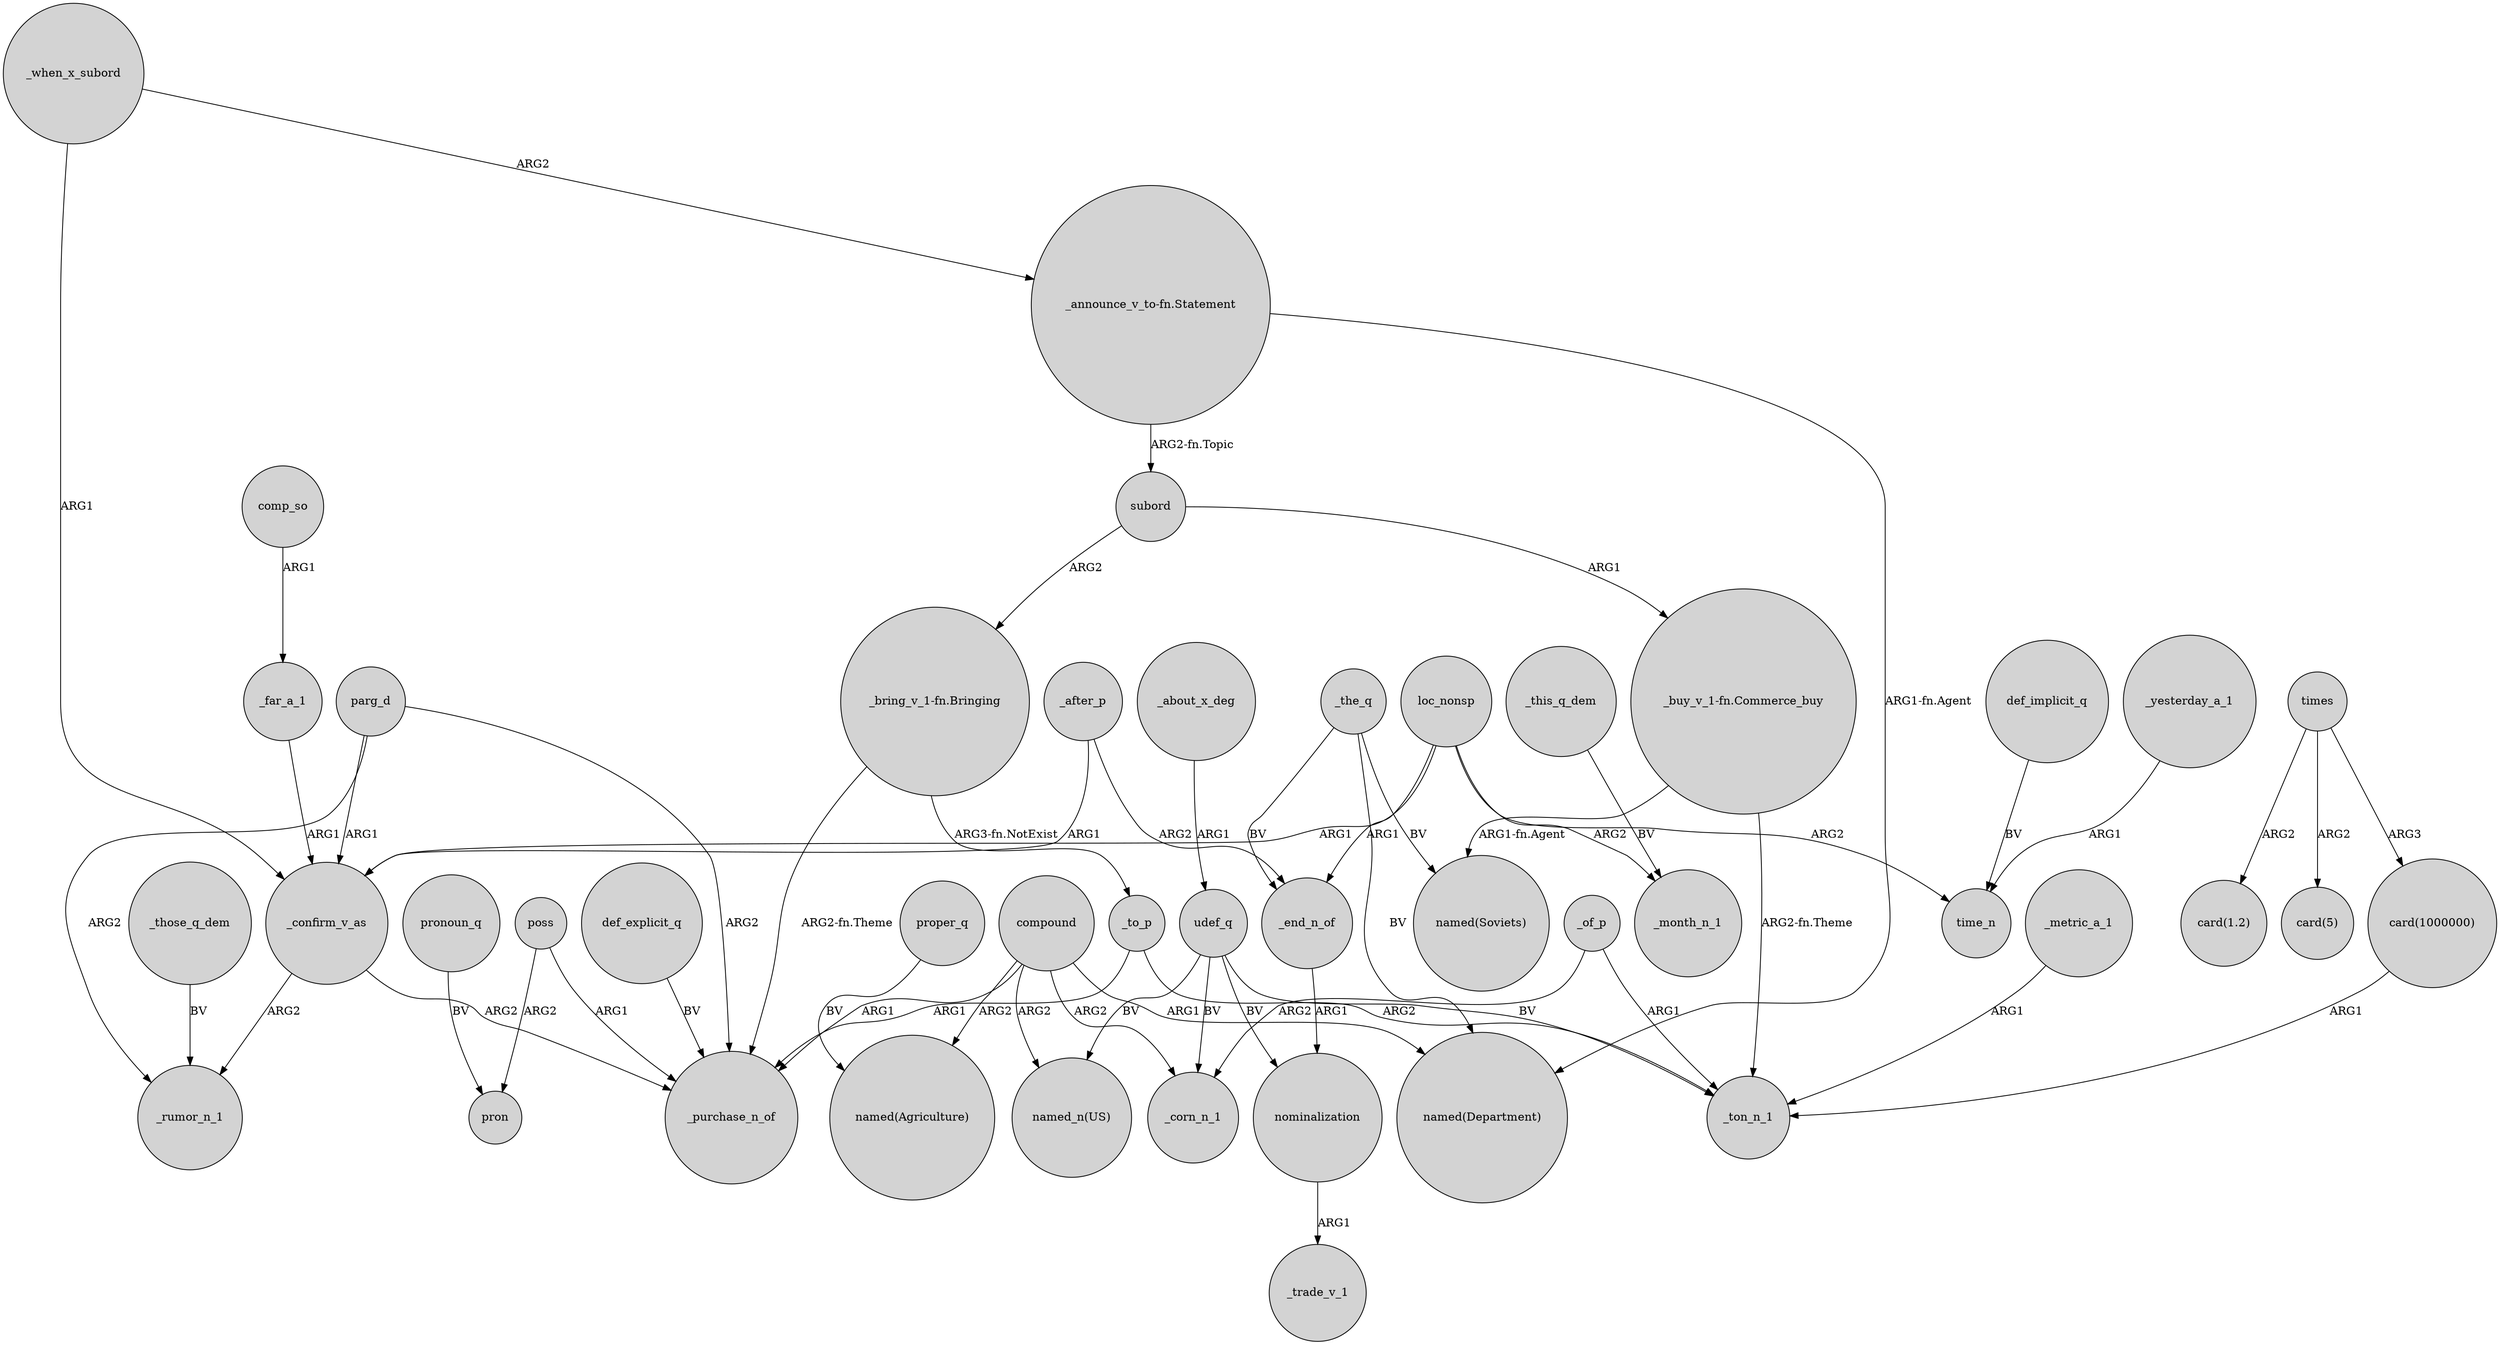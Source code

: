 digraph {
	node [shape=circle style=filled]
	parg_d -> _purchase_n_of [label=ARG2]
	_to_p -> _ton_n_1 [label=ARG2]
	times -> "card(5)" [label=ARG2]
	_after_p -> _confirm_v_as [label=ARG1]
	parg_d -> _confirm_v_as [label=ARG1]
	_yesterday_a_1 -> time_n [label=ARG1]
	compound -> "named(Agriculture)" [label=ARG2]
	"_bring_v_1-fn.Bringing" -> _purchase_n_of [label="ARG2-fn.Theme"]
	udef_q -> "named_n(US)" [label=BV]
	_confirm_v_as -> _purchase_n_of [label=ARG2]
	poss -> pron [label=ARG2]
	"_announce_v_to-fn.Statement" -> "named(Department)" [label="ARG1-fn.Agent"]
	_when_x_subord -> "_announce_v_to-fn.Statement" [label=ARG2]
	_the_q -> _end_n_of [label=BV]
	_of_p -> _ton_n_1 [label=ARG1]
	_of_p -> _corn_n_1 [label=ARG2]
	compound -> _purchase_n_of [label=ARG1]
	_far_a_1 -> _confirm_v_as [label=ARG1]
	_this_q_dem -> _month_n_1 [label=BV]
	"_buy_v_1-fn.Commerce_buy" -> _ton_n_1 [label="ARG2-fn.Theme"]
	"_announce_v_to-fn.Statement" -> subord [label="ARG2-fn.Topic"]
	def_explicit_q -> _purchase_n_of [label=BV]
	parg_d -> _rumor_n_1 [label=ARG2]
	nominalization -> _trade_v_1 [label=ARG1]
	_about_x_deg -> udef_q [label=ARG1]
	compound -> "named_n(US)" [label=ARG2]
	loc_nonsp -> time_n [label=ARG2]
	comp_so -> _far_a_1 [label=ARG1]
	_the_q -> "named(Soviets)" [label=BV]
	pronoun_q -> pron [label=BV]
	"_buy_v_1-fn.Commerce_buy" -> "named(Soviets)" [label="ARG1-fn.Agent"]
	_confirm_v_as -> _rumor_n_1 [label=ARG2]
	_after_p -> _end_n_of [label=ARG2]
	times -> "card(1.2)" [label=ARG2]
	loc_nonsp -> _confirm_v_as [label=ARG1]
	times -> "card(1000000)" [label=ARG3]
	_to_p -> _purchase_n_of [label=ARG1]
	subord -> "_buy_v_1-fn.Commerce_buy" [label=ARG1]
	_those_q_dem -> _rumor_n_1 [label=BV]
	_metric_a_1 -> _ton_n_1 [label=ARG1]
	_the_q -> "named(Department)" [label=BV]
	proper_q -> "named(Agriculture)" [label=BV]
	udef_q -> _corn_n_1 [label=BV]
	udef_q -> nominalization [label=BV]
	_end_n_of -> nominalization [label=ARG1]
	"_bring_v_1-fn.Bringing" -> _to_p [label="ARG3-fn.NotExist"]
	compound -> "named(Department)" [label=ARG1]
	"card(1000000)" -> _ton_n_1 [label=ARG1]
	loc_nonsp -> _end_n_of [label=ARG1]
	poss -> _purchase_n_of [label=ARG1]
	loc_nonsp -> _month_n_1 [label=ARG2]
	_when_x_subord -> _confirm_v_as [label=ARG1]
	compound -> _corn_n_1 [label=ARG2]
	udef_q -> _ton_n_1 [label=BV]
	def_implicit_q -> time_n [label=BV]
	subord -> "_bring_v_1-fn.Bringing" [label=ARG2]
}
